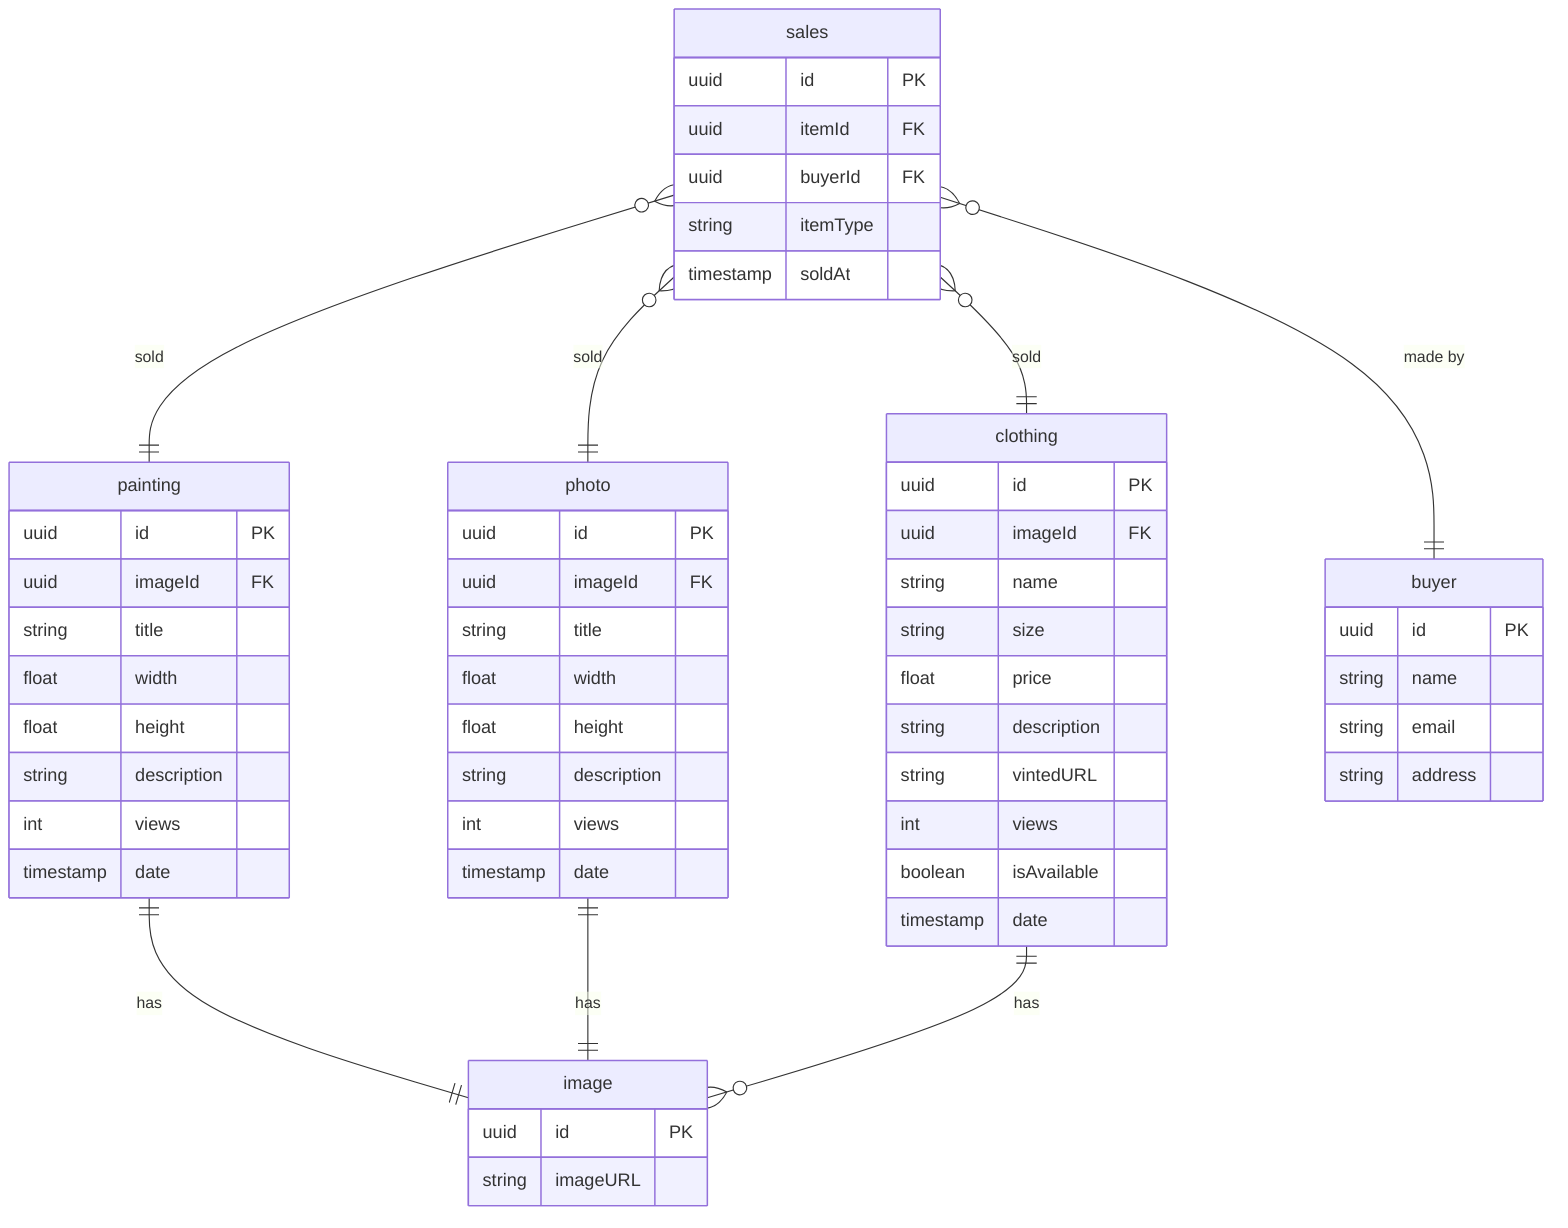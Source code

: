 erDiagram

    image {
        uuid id PK
        string imageURL
    }

    painting {
        uuid id PK
        uuid imageId FK
        string title
        float width
        float height
        string description
        int views
        timestamp date
    }

    photo {
        uuid id PK
        uuid imageId FK
        string title
        float width
        float height
        string description
        int views
        timestamp date
    }


    clothing {
        uuid id PK
        uuid imageId FK
        string name
        string size
        float price
        string description
        string vintedURL
        int views
        boolean isAvailable
        timestamp date
    }



    sales {
        uuid id PK
        uuid itemId FK
        uuid buyerId FK
        string itemType
        timestamp soldAt

    }

    buyer {
        uuid id PK
        string name
        string email
        string address
    }



    sales }o--|| painting : "sold"
    sales }o--|| photo : "sold"
    sales }o--|| clothing : "sold"

    sales }o--|| buyer : "made by"
    painting ||--|| image : "has"
    photo ||--|| image : "has"
    clothing ||--o{ image : "has"